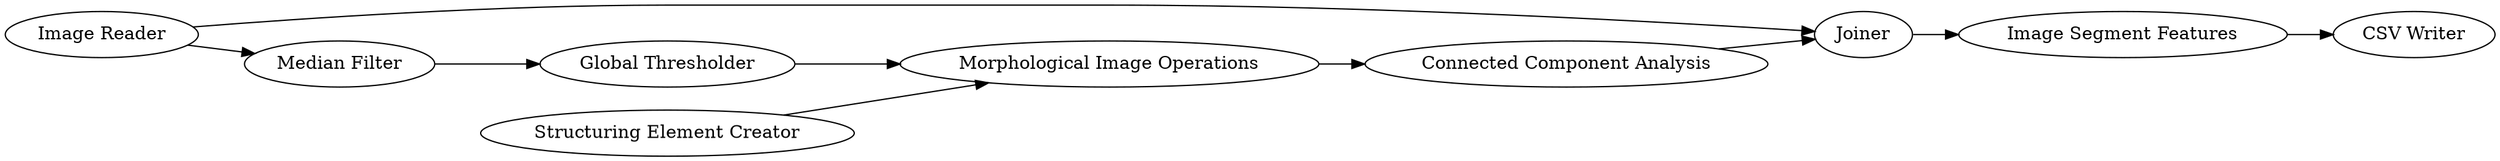 digraph {
	7 -> 8
	12 -> 7
	8 -> 10
	3 -> 4
	4 -> 11
	55 -> 11
	11 -> 12
	1 -> 7
	1 -> 3
	55 [label="Structuring Element Creator"]
	1 [label="Image Reader"]
	7 [label=Joiner]
	11 [label="Morphological Image Operations"]
	4 [label="Global Thresholder"]
	8 [label="Image Segment Features"]
	12 [label="Connected Component Analysis"]
	3 [label="Median Filter"]
	10 [label="CSV Writer"]
	rankdir=LR
}
